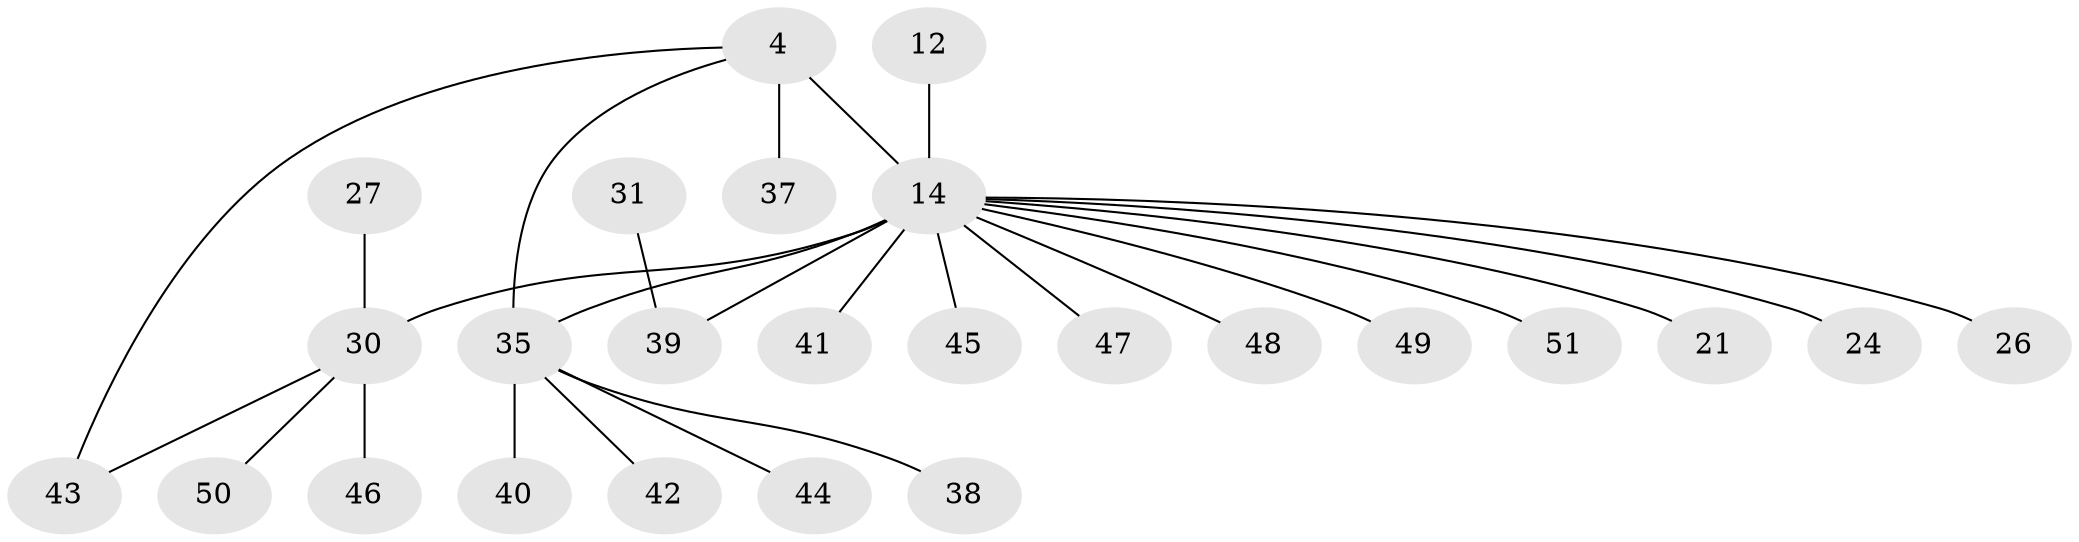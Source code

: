 // original degree distribution, {10: 0.0196078431372549, 4: 0.058823529411764705, 5: 0.0392156862745098, 3: 0.11764705882352941, 8: 0.0392156862745098, 1: 0.5490196078431373, 12: 0.0196078431372549, 2: 0.1568627450980392}
// Generated by graph-tools (version 1.1) at 2025/55/03/09/25 04:55:38]
// undirected, 25 vertices, 26 edges
graph export_dot {
graph [start="1"]
  node [color=gray90,style=filled];
  4 [super="+2"];
  12;
  14 [super="+1+10"];
  21;
  24;
  26;
  27 [super="+25"];
  30 [super="+28+6"];
  31;
  35 [super="+8+11+20"];
  37 [super="+15+22"];
  38;
  39 [super="+29"];
  40;
  41 [super="+23+36"];
  42;
  43 [super="+33"];
  44 [super="+32"];
  45;
  46;
  47;
  48;
  49;
  50 [super="+34"];
  51;
  4 -- 14 [weight=3];
  4 -- 43;
  4 -- 37;
  4 -- 35 [weight=2];
  12 -- 14;
  14 -- 47;
  14 -- 51;
  14 -- 21;
  14 -- 24;
  14 -- 30 [weight=4];
  14 -- 41;
  14 -- 45;
  14 -- 48;
  14 -- 49 [weight=2];
  14 -- 26;
  14 -- 35 [weight=2];
  14 -- 39 [weight=2];
  27 -- 30;
  30 -- 46;
  30 -- 43;
  30 -- 50;
  31 -- 39;
  35 -- 38;
  35 -- 40;
  35 -- 42;
  35 -- 44;
}
